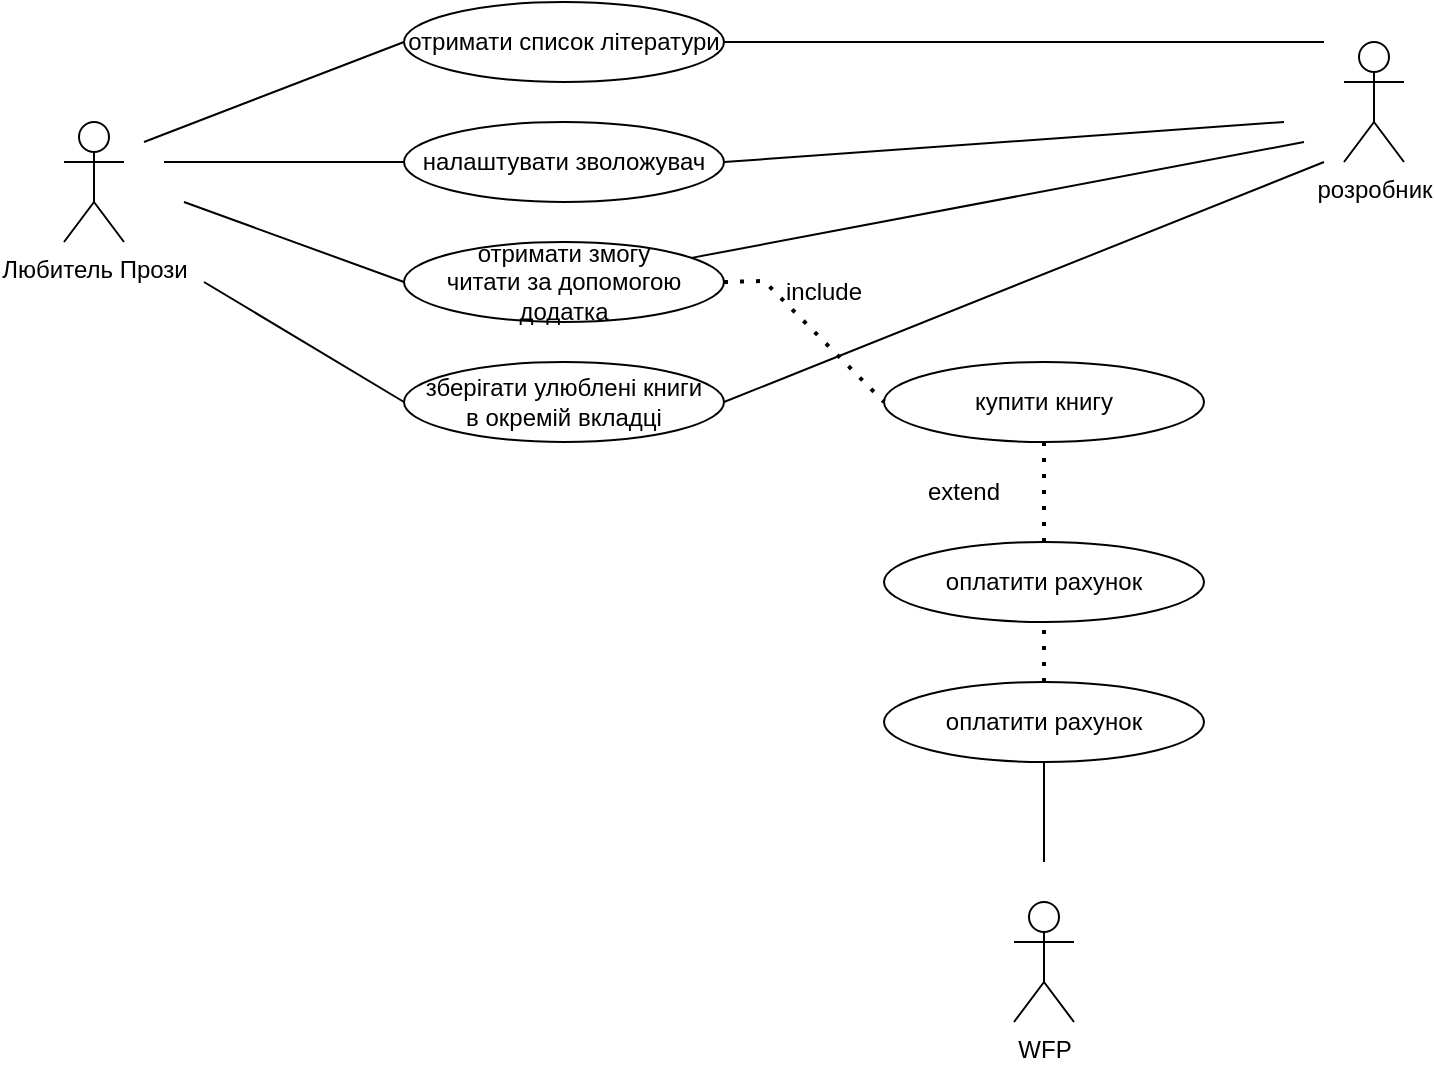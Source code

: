 <mxfile version="20.2.8" type="google"><diagram id="ooChydllbLdi2zz7a0jm" name="Страница 1"><mxGraphModel dx="1422" dy="739" grid="1" gridSize="10" guides="1" tooltips="1" connect="1" arrows="1" fold="1" page="1" pageScale="1" pageWidth="827" pageHeight="1169" math="0" shadow="0"><root><mxCell id="0"/><mxCell id="1" parent="0"/><mxCell id="dQ7thIJIyjBgFreXGTuO-1" value="Любитель Прози" style="shape=umlActor;verticalLabelPosition=bottom;verticalAlign=top;html=1;" vertex="1" parent="1"><mxGeometry x="70" y="100" width="30" height="60" as="geometry"/></mxCell><mxCell id="dQ7thIJIyjBgFreXGTuO-2" value="отримати список літератури" style="ellipse;whiteSpace=wrap;html=1;" vertex="1" parent="1"><mxGeometry x="240" y="40" width="160" height="40" as="geometry"/></mxCell><mxCell id="dQ7thIJIyjBgFreXGTuO-3" value="налаштувати зволожувач" style="ellipse;whiteSpace=wrap;html=1;" vertex="1" parent="1"><mxGeometry x="240" y="100" width="160" height="40" as="geometry"/></mxCell><mxCell id="dQ7thIJIyjBgFreXGTuO-4" value="отримати змогу&lt;br&gt;читати за допомогою&lt;br&gt;додатка" style="ellipse;whiteSpace=wrap;html=1;" vertex="1" parent="1"><mxGeometry x="240" y="160" width="160" height="40" as="geometry"/></mxCell><mxCell id="dQ7thIJIyjBgFreXGTuO-5" value="зберігати улюблені книги&lt;br&gt;в окремій вкладці" style="ellipse;whiteSpace=wrap;html=1;" vertex="1" parent="1"><mxGeometry x="240" y="220" width="160" height="40" as="geometry"/></mxCell><mxCell id="dQ7thIJIyjBgFreXGTuO-8" value="" style="endArrow=none;html=1;rounded=0;entryX=0;entryY=0.5;entryDx=0;entryDy=0;" edge="1" parent="1" target="dQ7thIJIyjBgFreXGTuO-2"><mxGeometry width="50" height="50" relative="1" as="geometry"><mxPoint x="110" y="110" as="sourcePoint"/><mxPoint x="170" y="80" as="targetPoint"/></mxGeometry></mxCell><mxCell id="dQ7thIJIyjBgFreXGTuO-9" value="" style="endArrow=none;html=1;rounded=0;" edge="1" parent="1" target="dQ7thIJIyjBgFreXGTuO-3"><mxGeometry width="50" height="50" relative="1" as="geometry"><mxPoint x="120" y="120" as="sourcePoint"/><mxPoint x="250" y="70" as="targetPoint"/></mxGeometry></mxCell><mxCell id="dQ7thIJIyjBgFreXGTuO-10" value="" style="endArrow=none;html=1;rounded=0;entryX=0;entryY=0.5;entryDx=0;entryDy=0;" edge="1" parent="1" target="dQ7thIJIyjBgFreXGTuO-4"><mxGeometry width="50" height="50" relative="1" as="geometry"><mxPoint x="130" y="140" as="sourcePoint"/><mxPoint x="250" y="130" as="targetPoint"/></mxGeometry></mxCell><mxCell id="dQ7thIJIyjBgFreXGTuO-11" value="" style="endArrow=none;html=1;rounded=0;entryX=0;entryY=0.5;entryDx=0;entryDy=0;" edge="1" parent="1" target="dQ7thIJIyjBgFreXGTuO-5"><mxGeometry width="50" height="50" relative="1" as="geometry"><mxPoint x="140" y="180" as="sourcePoint"/><mxPoint x="250" y="190" as="targetPoint"/></mxGeometry></mxCell><mxCell id="dQ7thIJIyjBgFreXGTuO-12" value="купити книгу" style="ellipse;whiteSpace=wrap;html=1;" vertex="1" parent="1"><mxGeometry x="480" y="220" width="160" height="40" as="geometry"/></mxCell><mxCell id="dQ7thIJIyjBgFreXGTuO-13" value="" style="endArrow=none;dashed=1;html=1;dashPattern=1 3;strokeWidth=2;rounded=0;entryX=0;entryY=0.5;entryDx=0;entryDy=0;exitX=1;exitY=0.5;exitDx=0;exitDy=0;" edge="1" parent="1" source="dQ7thIJIyjBgFreXGTuO-4" target="dQ7thIJIyjBgFreXGTuO-12"><mxGeometry width="50" height="50" relative="1" as="geometry"><mxPoint x="400" y="180" as="sourcePoint"/><mxPoint x="470" y="179.5" as="targetPoint"/><Array as="points"><mxPoint x="420" y="179.5"/></Array></mxGeometry></mxCell><mxCell id="dQ7thIJIyjBgFreXGTuO-14" value="include" style="text;html=1;strokeColor=none;fillColor=none;align=center;verticalAlign=middle;whiteSpace=wrap;rounded=0;" vertex="1" parent="1"><mxGeometry x="420" y="170" width="60" height="30" as="geometry"/></mxCell><mxCell id="dQ7thIJIyjBgFreXGTuO-15" value="оплатити рахунок" style="ellipse;whiteSpace=wrap;html=1;" vertex="1" parent="1"><mxGeometry x="480" y="310" width="160" height="40" as="geometry"/></mxCell><mxCell id="dQ7thIJIyjBgFreXGTuO-16" value="" style="endArrow=none;dashed=1;html=1;dashPattern=1 3;strokeWidth=2;rounded=0;entryX=0.5;entryY=1;entryDx=0;entryDy=0;exitX=0.5;exitY=0;exitDx=0;exitDy=0;" edge="1" parent="1" source="dQ7thIJIyjBgFreXGTuO-15" target="dQ7thIJIyjBgFreXGTuO-12"><mxGeometry width="50" height="50" relative="1" as="geometry"><mxPoint x="390" y="410" as="sourcePoint"/><mxPoint x="440" y="360" as="targetPoint"/></mxGeometry></mxCell><mxCell id="dQ7thIJIyjBgFreXGTuO-17" value="extend" style="text;html=1;strokeColor=none;fillColor=none;align=center;verticalAlign=middle;whiteSpace=wrap;rounded=0;" vertex="1" parent="1"><mxGeometry x="490" y="270" width="60" height="30" as="geometry"/></mxCell><mxCell id="dQ7thIJIyjBgFreXGTuO-18" value="оплатити рахунок" style="ellipse;whiteSpace=wrap;html=1;" vertex="1" parent="1"><mxGeometry x="480" y="380" width="160" height="40" as="geometry"/></mxCell><mxCell id="dQ7thIJIyjBgFreXGTuO-21" value="" style="endArrow=none;dashed=1;html=1;dashPattern=1 3;strokeWidth=2;rounded=0;entryX=0.5;entryY=1;entryDx=0;entryDy=0;exitX=0.5;exitY=0;exitDx=0;exitDy=0;" edge="1" parent="1" source="dQ7thIJIyjBgFreXGTuO-18" target="dQ7thIJIyjBgFreXGTuO-15"><mxGeometry width="50" height="50" relative="1" as="geometry"><mxPoint x="390" y="410" as="sourcePoint"/><mxPoint x="440" y="360" as="targetPoint"/></mxGeometry></mxCell><mxCell id="dQ7thIJIyjBgFreXGTuO-22" value="WFP" style="shape=umlActor;verticalLabelPosition=bottom;verticalAlign=top;html=1;outlineConnect=0;" vertex="1" parent="1"><mxGeometry x="545" y="490" width="30" height="60" as="geometry"/></mxCell><mxCell id="dQ7thIJIyjBgFreXGTuO-23" value="" style="endArrow=none;html=1;rounded=0;entryX=0.5;entryY=1;entryDx=0;entryDy=0;" edge="1" parent="1" target="dQ7thIJIyjBgFreXGTuO-18"><mxGeometry width="50" height="50" relative="1" as="geometry"><mxPoint x="560" y="470" as="sourcePoint"/><mxPoint x="250" y="130" as="targetPoint"/></mxGeometry></mxCell><mxCell id="dQ7thIJIyjBgFreXGTuO-24" value="розробник&lt;br&gt;" style="shape=umlActor;verticalLabelPosition=bottom;verticalAlign=top;html=1;outlineConnect=0;" vertex="1" parent="1"><mxGeometry x="710" y="60" width="30" height="60" as="geometry"/></mxCell><mxCell id="dQ7thIJIyjBgFreXGTuO-25" value="" style="endArrow=none;html=1;rounded=0;entryX=1;entryY=0.5;entryDx=0;entryDy=0;" edge="1" parent="1" target="dQ7thIJIyjBgFreXGTuO-2"><mxGeometry width="50" height="50" relative="1" as="geometry"><mxPoint x="700" y="60" as="sourcePoint"/><mxPoint x="250" y="70" as="targetPoint"/></mxGeometry></mxCell><mxCell id="dQ7thIJIyjBgFreXGTuO-26" value="" style="endArrow=none;html=1;rounded=0;entryX=1;entryY=0.5;entryDx=0;entryDy=0;" edge="1" parent="1" target="dQ7thIJIyjBgFreXGTuO-3"><mxGeometry width="50" height="50" relative="1" as="geometry"><mxPoint x="680" y="100" as="sourcePoint"/><mxPoint x="250" y="130" as="targetPoint"/></mxGeometry></mxCell><mxCell id="dQ7thIJIyjBgFreXGTuO-27" value="" style="endArrow=none;html=1;rounded=0;" edge="1" parent="1" target="dQ7thIJIyjBgFreXGTuO-4"><mxGeometry width="50" height="50" relative="1" as="geometry"><mxPoint x="690" y="110" as="sourcePoint"/><mxPoint x="410" y="130" as="targetPoint"/></mxGeometry></mxCell><mxCell id="dQ7thIJIyjBgFreXGTuO-28" value="" style="endArrow=none;html=1;rounded=0;entryX=1;entryY=0.5;entryDx=0;entryDy=0;" edge="1" parent="1" target="dQ7thIJIyjBgFreXGTuO-5"><mxGeometry width="50" height="50" relative="1" as="geometry"><mxPoint x="700" y="120" as="sourcePoint"/><mxPoint x="393.793" y="177.931" as="targetPoint"/></mxGeometry></mxCell></root></mxGraphModel></diagram></mxfile>